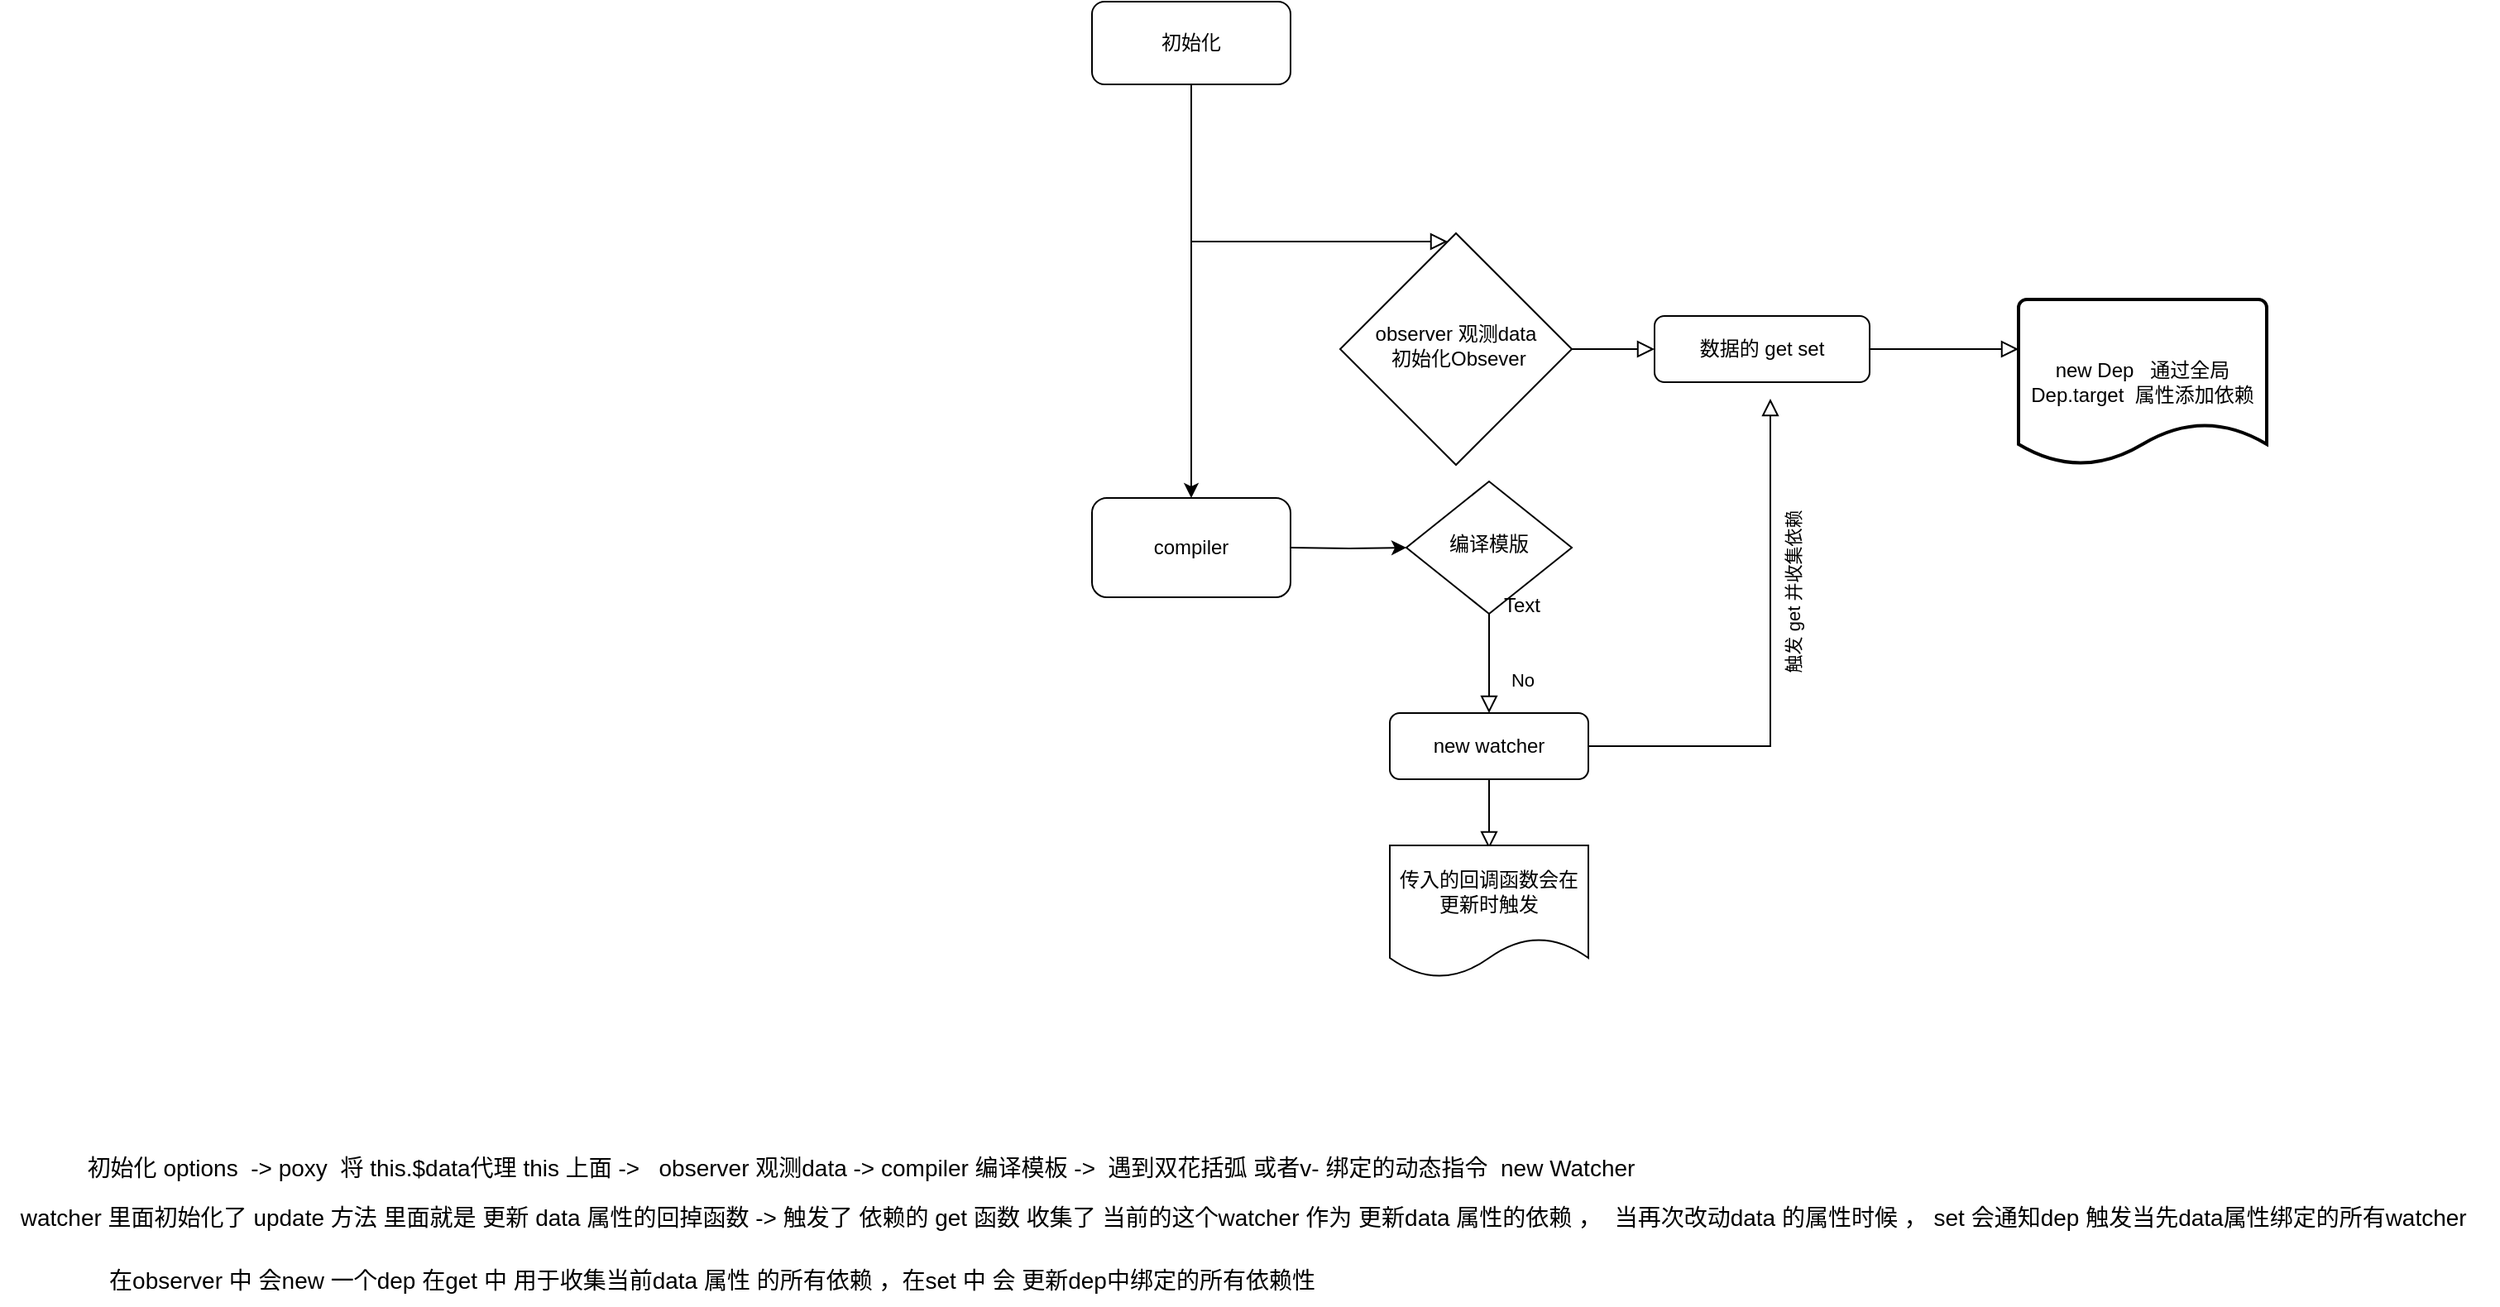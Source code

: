 <mxfile version="21.3.2" type="github">
  <diagram id="C5RBs43oDa-KdzZeNtuy" name="Page-1">
    <mxGraphModel dx="1618" dy="1054" grid="1" gridSize="10" guides="1" tooltips="1" connect="1" arrows="1" fold="1" page="1" pageScale="1" pageWidth="827" pageHeight="1169" math="0" shadow="0">
      <root>
        <mxCell id="WIyWlLk6GJQsqaUBKTNV-0" />
        <mxCell id="WIyWlLk6GJQsqaUBKTNV-1" parent="WIyWlLk6GJQsqaUBKTNV-0" />
        <mxCell id="fcGTVNWd_TV8kaiuEfBI-0" value="" style="rounded=0;html=1;jettySize=auto;orthogonalLoop=1;fontSize=11;endArrow=block;endFill=0;endSize=8;strokeWidth=1;shadow=0;labelBackgroundColor=none;edgeStyle=orthogonalEdgeStyle;" parent="WIyWlLk6GJQsqaUBKTNV-1" source="fcGTVNWd_TV8kaiuEfBI-1" target="fcGTVNWd_TV8kaiuEfBI-4" edge="1">
          <mxGeometry relative="1" as="geometry">
            <Array as="points">
              <mxPoint x="270" y="285" />
              <mxPoint x="270" y="285" />
            </Array>
          </mxGeometry>
        </mxCell>
        <mxCell id="GW43se2g0xHfsc_rCMs8-4" value="" style="edgeStyle=orthogonalEdgeStyle;rounded=0;orthogonalLoop=1;jettySize=auto;html=1;" parent="WIyWlLk6GJQsqaUBKTNV-1" source="fcGTVNWd_TV8kaiuEfBI-1" target="GW43se2g0xHfsc_rCMs8-3" edge="1">
          <mxGeometry relative="1" as="geometry" />
        </mxCell>
        <mxCell id="fcGTVNWd_TV8kaiuEfBI-1" value="初始化" style="rounded=1;whiteSpace=wrap;html=1;fontSize=12;glass=0;strokeWidth=1;shadow=0;" parent="WIyWlLk6GJQsqaUBKTNV-1" vertex="1">
          <mxGeometry x="30" y="140" width="120" height="50" as="geometry" />
        </mxCell>
        <mxCell id="fcGTVNWd_TV8kaiuEfBI-3" value="" style="edgeStyle=orthogonalEdgeStyle;rounded=0;html=1;jettySize=auto;orthogonalLoop=1;fontSize=11;endArrow=block;endFill=0;endSize=8;strokeWidth=1;shadow=0;labelBackgroundColor=none;" parent="WIyWlLk6GJQsqaUBKTNV-1" source="fcGTVNWd_TV8kaiuEfBI-4" target="fcGTVNWd_TV8kaiuEfBI-6" edge="1">
          <mxGeometry y="10" relative="1" as="geometry">
            <mxPoint as="offset" />
          </mxGeometry>
        </mxCell>
        <mxCell id="fcGTVNWd_TV8kaiuEfBI-4" value="observer 观测data&lt;br&gt;&lt;span style=&quot;white-space: pre;&quot;&gt; &lt;/span&gt;初始化Obsever" style="rhombus;whiteSpace=wrap;html=1;shadow=0;fontFamily=Helvetica;fontSize=12;align=center;strokeWidth=1;spacing=6;spacingTop=-4;" parent="WIyWlLk6GJQsqaUBKTNV-1" vertex="1">
          <mxGeometry x="180" y="280" width="140" height="140" as="geometry" />
        </mxCell>
        <mxCell id="fcGTVNWd_TV8kaiuEfBI-5" style="rounded=0;html=1;jettySize=auto;orthogonalLoop=1;fontSize=11;endArrow=block;endFill=0;endSize=8;strokeWidth=1;shadow=0;labelBackgroundColor=none;edgeStyle=orthogonalEdgeStyle;" parent="WIyWlLk6GJQsqaUBKTNV-1" source="fcGTVNWd_TV8kaiuEfBI-6" edge="1">
          <mxGeometry relative="1" as="geometry">
            <mxPoint x="590" y="350" as="targetPoint" />
          </mxGeometry>
        </mxCell>
        <mxCell id="fcGTVNWd_TV8kaiuEfBI-6" value="数据的 get set" style="rounded=1;whiteSpace=wrap;html=1;fontSize=12;glass=0;strokeWidth=1;shadow=0;" parent="WIyWlLk6GJQsqaUBKTNV-1" vertex="1">
          <mxGeometry x="370" y="330" width="130" height="40" as="geometry" />
        </mxCell>
        <mxCell id="fcGTVNWd_TV8kaiuEfBI-7" value="No" style="rounded=0;html=1;jettySize=auto;orthogonalLoop=1;fontSize=11;endArrow=block;endFill=0;endSize=8;strokeWidth=1;shadow=0;labelBackgroundColor=none;edgeStyle=orthogonalEdgeStyle;" parent="WIyWlLk6GJQsqaUBKTNV-1" source="fcGTVNWd_TV8kaiuEfBI-8" target="fcGTVNWd_TV8kaiuEfBI-11" edge="1">
          <mxGeometry x="0.333" y="20" relative="1" as="geometry">
            <mxPoint as="offset" />
          </mxGeometry>
        </mxCell>
        <mxCell id="GW43se2g0xHfsc_rCMs8-0" style="edgeStyle=orthogonalEdgeStyle;rounded=0;orthogonalLoop=1;jettySize=auto;html=1;entryX=0;entryY=0.5;entryDx=0;entryDy=0;" parent="WIyWlLk6GJQsqaUBKTNV-1" target="fcGTVNWd_TV8kaiuEfBI-8" edge="1">
          <mxGeometry relative="1" as="geometry">
            <mxPoint x="120" y="470" as="targetPoint" />
            <mxPoint x="150" y="470" as="sourcePoint" />
            <Array as="points" />
          </mxGeometry>
        </mxCell>
        <mxCell id="fcGTVNWd_TV8kaiuEfBI-8" value="编译模版" style="rhombus;whiteSpace=wrap;html=1;shadow=0;fontFamily=Helvetica;fontSize=12;align=center;strokeWidth=1;spacing=6;spacingTop=-4;" parent="WIyWlLk6GJQsqaUBKTNV-1" vertex="1">
          <mxGeometry x="220" y="430" width="100" height="80" as="geometry" />
        </mxCell>
        <mxCell id="fcGTVNWd_TV8kaiuEfBI-9" value="触发 get 并收集&lt;font face=&quot;Verdana&quot;&gt;依赖&lt;/font&gt;" style="rounded=0;html=1;jettySize=auto;orthogonalLoop=1;fontSize=11;endArrow=block;endFill=0;endSize=8;strokeWidth=1;shadow=0;labelBackgroundColor=none;edgeStyle=orthogonalEdgeStyle;horizontal=0;verticalAlign=bottom;" parent="WIyWlLk6GJQsqaUBKTNV-1" source="fcGTVNWd_TV8kaiuEfBI-11" edge="1">
          <mxGeometry x="0.25" y="-20" relative="1" as="geometry">
            <mxPoint x="440" y="380" as="targetPoint" />
            <Array as="points">
              <mxPoint x="440" y="590" />
            </Array>
            <mxPoint as="offset" />
          </mxGeometry>
        </mxCell>
        <mxCell id="fcGTVNWd_TV8kaiuEfBI-10" style="rounded=0;html=1;jettySize=auto;orthogonalLoop=1;fontSize=11;endArrow=block;endFill=0;endSize=8;strokeWidth=1;shadow=0;labelBackgroundColor=none;edgeStyle=orthogonalEdgeStyle;" parent="WIyWlLk6GJQsqaUBKTNV-1" source="fcGTVNWd_TV8kaiuEfBI-11" edge="1">
          <mxGeometry relative="1" as="geometry">
            <mxPoint x="270" y="652" as="targetPoint" />
          </mxGeometry>
        </mxCell>
        <mxCell id="fcGTVNWd_TV8kaiuEfBI-11" value="new watcher" style="rounded=1;whiteSpace=wrap;html=1;fontSize=12;glass=0;strokeWidth=1;shadow=0;" parent="WIyWlLk6GJQsqaUBKTNV-1" vertex="1">
          <mxGeometry x="210" y="570" width="120" height="40" as="geometry" />
        </mxCell>
        <mxCell id="fcGTVNWd_TV8kaiuEfBI-12" value="传入的回调函数会在更新时触发" style="shape=document;whiteSpace=wrap;html=1;boundedLbl=1;" parent="WIyWlLk6GJQsqaUBKTNV-1" vertex="1">
          <mxGeometry x="210" y="650" width="120" height="80" as="geometry" />
        </mxCell>
        <mxCell id="fcGTVNWd_TV8kaiuEfBI-13" value="new Dep&amp;nbsp; &amp;nbsp;通过全局 Dep.target&amp;nbsp; 属性添加依赖" style="strokeWidth=2;html=1;shape=mxgraph.flowchart.document2;whiteSpace=wrap;size=0.25;" parent="WIyWlLk6GJQsqaUBKTNV-1" vertex="1">
          <mxGeometry x="590" y="320" width="150" height="100" as="geometry" />
        </mxCell>
        <mxCell id="GW43se2g0xHfsc_rCMs8-3" value="compiler" style="whiteSpace=wrap;html=1;rounded=1;glass=0;strokeWidth=1;shadow=0;" parent="WIyWlLk6GJQsqaUBKTNV-1" vertex="1">
          <mxGeometry x="30" y="440" width="120" height="60" as="geometry" />
        </mxCell>
        <mxCell id="AL5H5krLXdhHwstWjdDW-0" value="初始化 options&amp;nbsp; -&amp;gt; poxy&amp;nbsp; 将 this.$data代理 this 上面 -&amp;gt;&amp;nbsp; &amp;nbsp;observer 观测data -&amp;gt; compiler 编译模板 -&amp;gt;&amp;nbsp; 遇到双花括弧 或者v- 绑定的动态指令&amp;nbsp; new Watcher" style="text;html=1;align=center;verticalAlign=middle;resizable=0;points=[];autosize=1;strokeColor=none;fillColor=none;fontSize=14;" vertex="1" parent="WIyWlLk6GJQsqaUBKTNV-1">
          <mxGeometry x="-590" y="830" width="960" height="30" as="geometry" />
        </mxCell>
        <mxCell id="AL5H5krLXdhHwstWjdDW-1" value="watcher 里面初始化了 update 方法 里面就是 更新 data 属性的回掉函数 -&amp;gt; 触发了 依赖的 get 函数 收集了 当前的这个watcher 作为 更新data 属性的依赖 ，&amp;nbsp; 当再次改动data 的属性时候 ， set 会通知dep 触发当先data属性绑定的所有watcher&amp;nbsp;&amp;nbsp;" style="text;html=1;align=center;verticalAlign=middle;resizable=0;points=[];autosize=1;strokeColor=none;fillColor=none;fontSize=14;" vertex="1" parent="WIyWlLk6GJQsqaUBKTNV-1">
          <mxGeometry x="-630" y="860" width="1510" height="30" as="geometry" />
        </mxCell>
        <mxCell id="AL5H5krLXdhHwstWjdDW-3" value="Text" style="text;html=1;strokeColor=none;fillColor=none;align=center;verticalAlign=middle;whiteSpace=wrap;rounded=0;" vertex="1" parent="WIyWlLk6GJQsqaUBKTNV-1">
          <mxGeometry x="260" y="490" width="60" height="30" as="geometry" />
        </mxCell>
        <mxCell id="AL5H5krLXdhHwstWjdDW-4" value="在observer 中 会new 一个dep 在get 中 用于收集当前data 属性 的所有依赖 ，在set 中 会 更新dep中绑定的所有依赖性" style="text;html=1;align=center;verticalAlign=middle;resizable=0;points=[];autosize=1;strokeColor=none;fillColor=none;fontSize=14;" vertex="1" parent="WIyWlLk6GJQsqaUBKTNV-1">
          <mxGeometry x="-575" y="898" width="750" height="30" as="geometry" />
        </mxCell>
      </root>
    </mxGraphModel>
  </diagram>
</mxfile>
